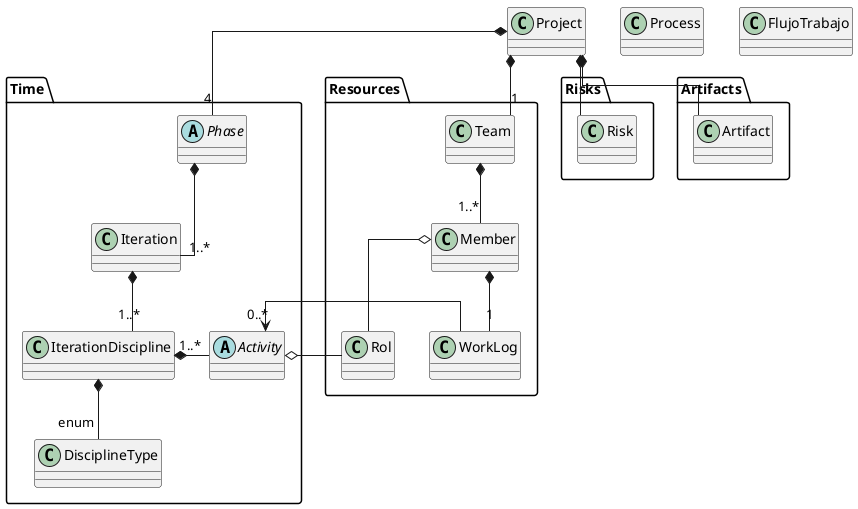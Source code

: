 @startuml

top to bottom direction
skinparam Linetype ortho

'Objects
Class Project
Abstract Class Time.Phase
Class Time.Iteration
Class Time.IterationDiscipline
Class Resources.Rol
Class Resources.Team
Class Risks.Risk
Class Artifacts.Artifact

Class Process
Class FlujoTrabajo

Abstract Class Time.Activity
Class Resources.Member

Project *-- Risks.Risk
Project *-- "1" Resources.Team
Project *-- Artifacts.Artifact
Project *-- "4" Time.Phase
Time.Phase *-- "1..*" Time.Iteration
Time.Iteration *-- "1..*" Time.IterationDiscipline
Time.IterationDiscipline *-- "enum" Time.DisciplineType
Time.IterationDiscipline *- "1..*" Time.Activity
Resources.Team *-- "1..*" Resources.Member
Resources.Member *-- "1" Resources.WorkLog
Resources.WorkLog --> "0..*" Time.Activity
Time.Activity o-- Resources.Rol
Resources.Member o-- Resources.Rol

@enduml